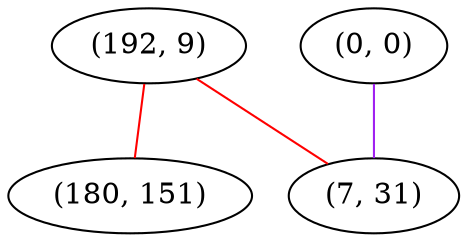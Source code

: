 graph "" {
"(192, 9)";
"(180, 151)";
"(0, 0)";
"(7, 31)";
"(192, 9)" -- "(180, 151)"  [color=red, key=0, weight=1];
"(192, 9)" -- "(7, 31)"  [color=red, key=0, weight=1];
"(0, 0)" -- "(7, 31)"  [color=purple, key=0, weight=4];
}
